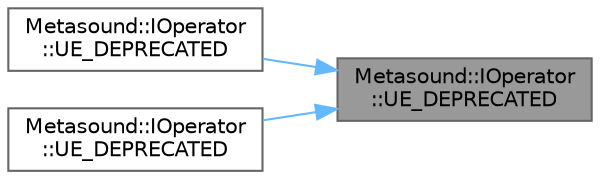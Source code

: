 digraph "Metasound::IOperator::UE_DEPRECATED"
{
 // INTERACTIVE_SVG=YES
 // LATEX_PDF_SIZE
  bgcolor="transparent";
  edge [fontname=Helvetica,fontsize=10,labelfontname=Helvetica,labelfontsize=10];
  node [fontname=Helvetica,fontsize=10,shape=box,height=0.2,width=0.4];
  rankdir="RL";
  Node1 [id="Node000001",label="Metasound::IOperator\l::UE_DEPRECATED",height=0.2,width=0.4,color="gray40", fillcolor="grey60", style="filled", fontcolor="black",tooltip="GetInputs() has been deprecated in favor of BindInputs(...)."];
  Node1 -> Node2 [id="edge1_Node000001_Node000002",dir="back",color="steelblue1",style="solid",tooltip=" "];
  Node2 [id="Node000002",label="Metasound::IOperator\l::UE_DEPRECATED",height=0.2,width=0.4,color="grey40", fillcolor="white", style="filled",URL="$db/d99/classMetasound_1_1IOperator.html#a3223c1cdf8451b9dee315dd51c467e8e",tooltip="Bind(...) has been deprecated in favor of BindInputs(...) and BindOutputs(...)."];
  Node1 -> Node3 [id="edge2_Node000001_Node000003",dir="back",color="steelblue1",style="solid",tooltip=" "];
  Node3 [id="Node000003",label="Metasound::IOperator\l::UE_DEPRECATED",height=0.2,width=0.4,color="grey40", fillcolor="white", style="filled",URL="$db/d99/classMetasound_1_1IOperator.html#aec689569b631fc8d94045053ff696a9c",tooltip="GetOutputs() has been deprecated in favor of BindOutputs(...)."];
}
